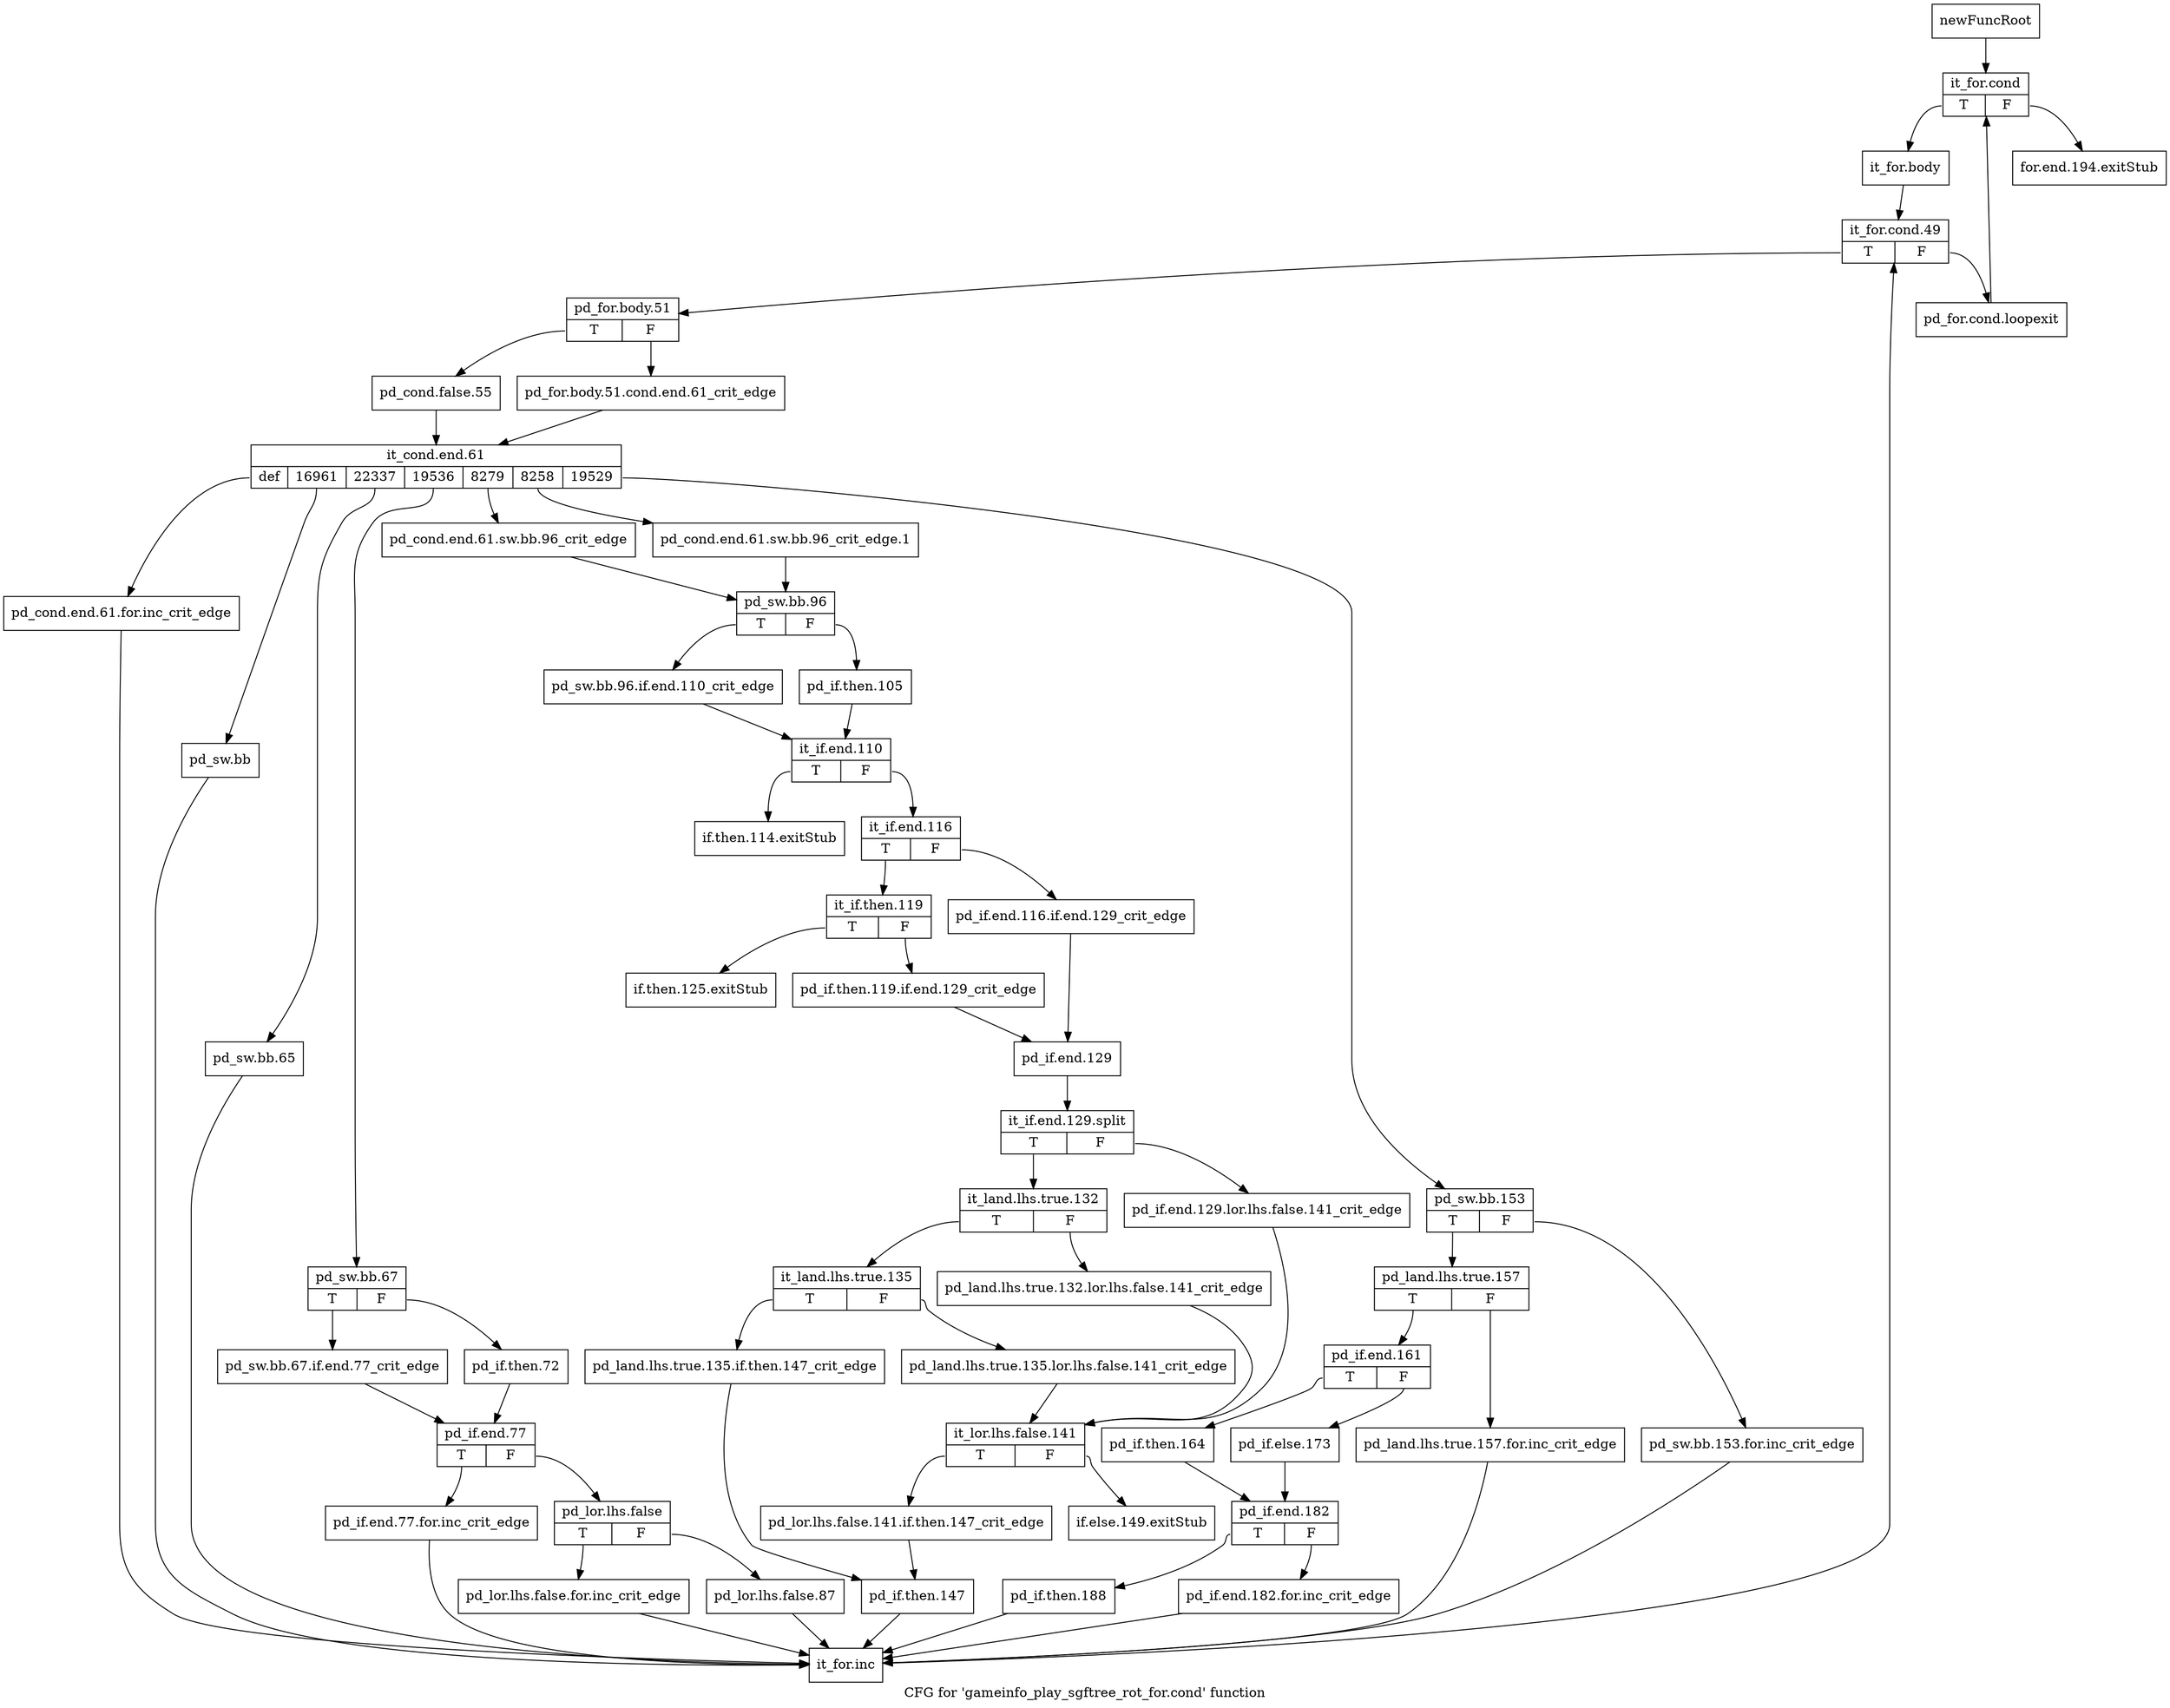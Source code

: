 digraph "CFG for 'gameinfo_play_sgftree_rot_for.cond' function" {
	label="CFG for 'gameinfo_play_sgftree_rot_for.cond' function";

	Node0x405fa80 [shape=record,label="{newFuncRoot}"];
	Node0x405fa80 -> Node0x405fc10;
	Node0x405fad0 [shape=record,label="{for.end.194.exitStub}"];
	Node0x405fb20 [shape=record,label="{if.then.114.exitStub}"];
	Node0x405fb70 [shape=record,label="{if.then.125.exitStub}"];
	Node0x405fbc0 [shape=record,label="{if.else.149.exitStub}"];
	Node0x405fc10 [shape=record,label="{it_for.cond|{<s0>T|<s1>F}}"];
	Node0x405fc10:s0 -> Node0x405fc60;
	Node0x405fc10:s1 -> Node0x405fad0;
	Node0x405fc60 [shape=record,label="{it_for.body}"];
	Node0x405fc60 -> Node0x405fcb0;
	Node0x405fcb0 [shape=record,label="{it_for.cond.49|{<s0>T|<s1>F}}"];
	Node0x405fcb0:s0 -> Node0x405fd50;
	Node0x405fcb0:s1 -> Node0x405fd00;
	Node0x405fd00 [shape=record,label="{pd_for.cond.loopexit}"];
	Node0x405fd00 -> Node0x405fc10;
	Node0x405fd50 [shape=record,label="{pd_for.body.51|{<s0>T|<s1>F}}"];
	Node0x405fd50:s0 -> Node0x405fdf0;
	Node0x405fd50:s1 -> Node0x405fda0;
	Node0x405fda0 [shape=record,label="{pd_for.body.51.cond.end.61_crit_edge}"];
	Node0x405fda0 -> Node0x405fe40;
	Node0x405fdf0 [shape=record,label="{pd_cond.false.55}"];
	Node0x405fdf0 -> Node0x405fe40;
	Node0x405fe40 [shape=record,label="{it_cond.end.61|{<s0>def|<s1>16961|<s2>22337|<s3>19536|<s4>8279|<s5>8258|<s6>19529}}"];
	Node0x405fe40:s0 -> Node0x4060b10;
	Node0x405fe40:s1 -> Node0x4060ac0;
	Node0x405fe40:s2 -> Node0x4060a70;
	Node0x405fe40:s3 -> Node0x40607f0;
	Node0x405fe40:s4 -> Node0x4060200;
	Node0x405fe40:s5 -> Node0x40601b0;
	Node0x405fe40:s6 -> Node0x405fe90;
	Node0x405fe90 [shape=record,label="{pd_sw.bb.153|{<s0>T|<s1>F}}"];
	Node0x405fe90:s0 -> Node0x405ff30;
	Node0x405fe90:s1 -> Node0x405fee0;
	Node0x405fee0 [shape=record,label="{pd_sw.bb.153.for.inc_crit_edge}"];
	Node0x405fee0 -> Node0x4060b60;
	Node0x405ff30 [shape=record,label="{pd_land.lhs.true.157|{<s0>T|<s1>F}}"];
	Node0x405ff30:s0 -> Node0x405ffd0;
	Node0x405ff30:s1 -> Node0x405ff80;
	Node0x405ff80 [shape=record,label="{pd_land.lhs.true.157.for.inc_crit_edge}"];
	Node0x405ff80 -> Node0x4060b60;
	Node0x405ffd0 [shape=record,label="{pd_if.end.161|{<s0>T|<s1>F}}"];
	Node0x405ffd0:s0 -> Node0x4060070;
	Node0x405ffd0:s1 -> Node0x4060020;
	Node0x4060020 [shape=record,label="{pd_if.else.173}"];
	Node0x4060020 -> Node0x40600c0;
	Node0x4060070 [shape=record,label="{pd_if.then.164}"];
	Node0x4060070 -> Node0x40600c0;
	Node0x40600c0 [shape=record,label="{pd_if.end.182|{<s0>T|<s1>F}}"];
	Node0x40600c0:s0 -> Node0x4060160;
	Node0x40600c0:s1 -> Node0x4060110;
	Node0x4060110 [shape=record,label="{pd_if.end.182.for.inc_crit_edge}"];
	Node0x4060110 -> Node0x4060b60;
	Node0x4060160 [shape=record,label="{pd_if.then.188}"];
	Node0x4060160 -> Node0x4060b60;
	Node0x40601b0 [shape=record,label="{pd_cond.end.61.sw.bb.96_crit_edge.1}"];
	Node0x40601b0 -> Node0x4060250;
	Node0x4060200 [shape=record,label="{pd_cond.end.61.sw.bb.96_crit_edge}"];
	Node0x4060200 -> Node0x4060250;
	Node0x4060250 [shape=record,label="{pd_sw.bb.96|{<s0>T|<s1>F}}"];
	Node0x4060250:s0 -> Node0x40602f0;
	Node0x4060250:s1 -> Node0x40602a0;
	Node0x40602a0 [shape=record,label="{pd_if.then.105}"];
	Node0x40602a0 -> Node0x4060340;
	Node0x40602f0 [shape=record,label="{pd_sw.bb.96.if.end.110_crit_edge}"];
	Node0x40602f0 -> Node0x4060340;
	Node0x4060340 [shape=record,label="{it_if.end.110|{<s0>T|<s1>F}}"];
	Node0x4060340:s0 -> Node0x405fb20;
	Node0x4060340:s1 -> Node0x4060390;
	Node0x4060390 [shape=record,label="{it_if.end.116|{<s0>T|<s1>F}}"];
	Node0x4060390:s0 -> Node0x4060430;
	Node0x4060390:s1 -> Node0x40603e0;
	Node0x40603e0 [shape=record,label="{pd_if.end.116.if.end.129_crit_edge}"];
	Node0x40603e0 -> Node0x40604d0;
	Node0x4060430 [shape=record,label="{it_if.then.119|{<s0>T|<s1>F}}"];
	Node0x4060430:s0 -> Node0x405fb70;
	Node0x4060430:s1 -> Node0x4060480;
	Node0x4060480 [shape=record,label="{pd_if.then.119.if.end.129_crit_edge}"];
	Node0x4060480 -> Node0x40604d0;
	Node0x40604d0 [shape=record,label="{pd_if.end.129}"];
	Node0x40604d0 -> Node0x5001780;
	Node0x5001780 [shape=record,label="{it_if.end.129.split|{<s0>T|<s1>F}}"];
	Node0x5001780:s0 -> Node0x4060570;
	Node0x5001780:s1 -> Node0x4060520;
	Node0x4060520 [shape=record,label="{pd_if.end.129.lor.lhs.false.141_crit_edge}"];
	Node0x4060520 -> Node0x40606b0;
	Node0x4060570 [shape=record,label="{it_land.lhs.true.132|{<s0>T|<s1>F}}"];
	Node0x4060570:s0 -> Node0x4060610;
	Node0x4060570:s1 -> Node0x40605c0;
	Node0x40605c0 [shape=record,label="{pd_land.lhs.true.132.lor.lhs.false.141_crit_edge}"];
	Node0x40605c0 -> Node0x40606b0;
	Node0x4060610 [shape=record,label="{it_land.lhs.true.135|{<s0>T|<s1>F}}"];
	Node0x4060610:s0 -> Node0x4060750;
	Node0x4060610:s1 -> Node0x4060660;
	Node0x4060660 [shape=record,label="{pd_land.lhs.true.135.lor.lhs.false.141_crit_edge}"];
	Node0x4060660 -> Node0x40606b0;
	Node0x40606b0 [shape=record,label="{it_lor.lhs.false.141|{<s0>T|<s1>F}}"];
	Node0x40606b0:s0 -> Node0x4060700;
	Node0x40606b0:s1 -> Node0x405fbc0;
	Node0x4060700 [shape=record,label="{pd_lor.lhs.false.141.if.then.147_crit_edge}"];
	Node0x4060700 -> Node0x40607a0;
	Node0x4060750 [shape=record,label="{pd_land.lhs.true.135.if.then.147_crit_edge}"];
	Node0x4060750 -> Node0x40607a0;
	Node0x40607a0 [shape=record,label="{pd_if.then.147}"];
	Node0x40607a0 -> Node0x4060b60;
	Node0x40607f0 [shape=record,label="{pd_sw.bb.67|{<s0>T|<s1>F}}"];
	Node0x40607f0:s0 -> Node0x4060890;
	Node0x40607f0:s1 -> Node0x4060840;
	Node0x4060840 [shape=record,label="{pd_if.then.72}"];
	Node0x4060840 -> Node0x40608e0;
	Node0x4060890 [shape=record,label="{pd_sw.bb.67.if.end.77_crit_edge}"];
	Node0x4060890 -> Node0x40608e0;
	Node0x40608e0 [shape=record,label="{pd_if.end.77|{<s0>T|<s1>F}}"];
	Node0x40608e0:s0 -> Node0x4060a20;
	Node0x40608e0:s1 -> Node0x4060930;
	Node0x4060930 [shape=record,label="{pd_lor.lhs.false|{<s0>T|<s1>F}}"];
	Node0x4060930:s0 -> Node0x40609d0;
	Node0x4060930:s1 -> Node0x4060980;
	Node0x4060980 [shape=record,label="{pd_lor.lhs.false.87}"];
	Node0x4060980 -> Node0x4060b60;
	Node0x40609d0 [shape=record,label="{pd_lor.lhs.false.for.inc_crit_edge}"];
	Node0x40609d0 -> Node0x4060b60;
	Node0x4060a20 [shape=record,label="{pd_if.end.77.for.inc_crit_edge}"];
	Node0x4060a20 -> Node0x4060b60;
	Node0x4060a70 [shape=record,label="{pd_sw.bb.65}"];
	Node0x4060a70 -> Node0x4060b60;
	Node0x4060ac0 [shape=record,label="{pd_sw.bb}"];
	Node0x4060ac0 -> Node0x4060b60;
	Node0x4060b10 [shape=record,label="{pd_cond.end.61.for.inc_crit_edge}"];
	Node0x4060b10 -> Node0x4060b60;
	Node0x4060b60 [shape=record,label="{it_for.inc}"];
	Node0x4060b60 -> Node0x405fcb0;
}
